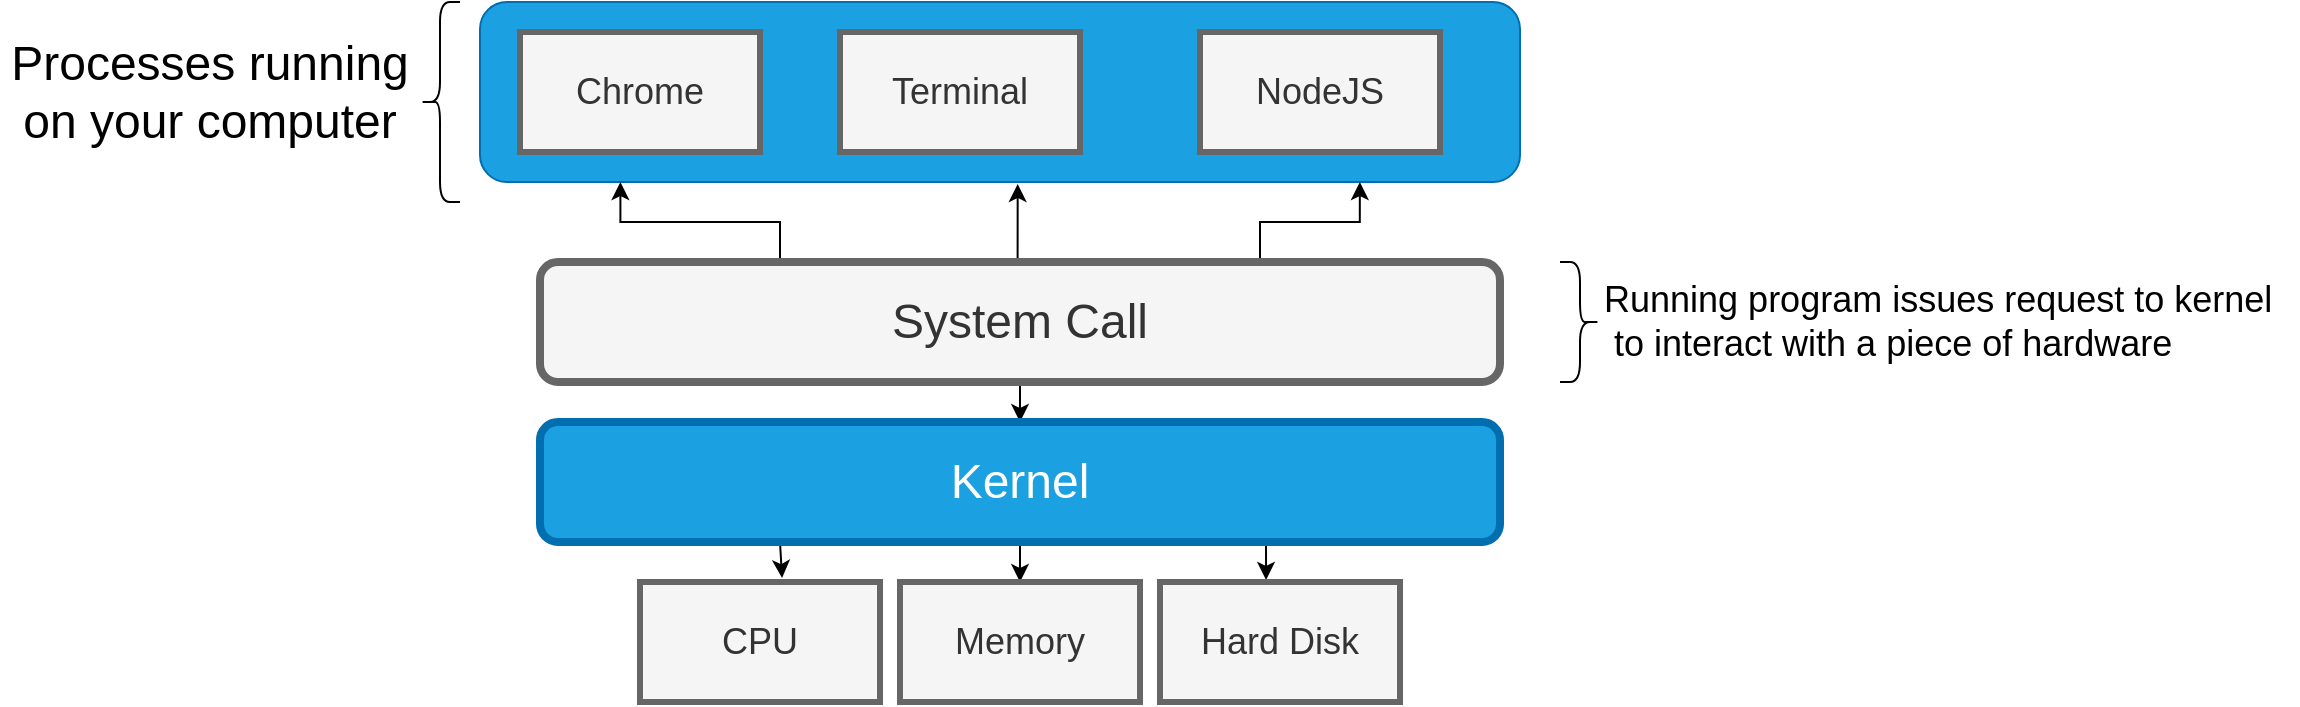 <mxfile version="13.1.3">
    <diagram id="6hGFLwfOUW9BJ-s0fimq" name="Page-1">
        <mxGraphModel dx="1120" dy="830" grid="1" gridSize="10" guides="1" tooltips="1" connect="1" arrows="1" fold="1" page="1" pageScale="1" pageWidth="3300" pageHeight="4681" math="0" shadow="0">
            <root>
                <mxCell id="0"/>
                <mxCell id="1" parent="0"/>
                <mxCell id="2" value="" style="rounded=1;whiteSpace=wrap;html=1;fillColor=#1ba1e2;strokeColor=#006EAF;fontColor=#ffffff;" parent="1" vertex="1">
                    <mxGeometry x="480" y="220" width="520" height="90" as="geometry"/>
                </mxCell>
                <mxCell id="3" value="&lt;font style=&quot;font-size: 18px&quot;&gt;Chrome&lt;/font&gt;" style="rounded=0;whiteSpace=wrap;html=1;fillColor=#f5f5f5;strokeColor=#666666;fontColor=#333333;strokeWidth=3;" parent="1" vertex="1">
                    <mxGeometry x="500" y="235" width="120" height="60" as="geometry"/>
                </mxCell>
                <mxCell id="4" value="&lt;font style=&quot;font-size: 18px&quot;&gt;Terminal&lt;/font&gt;" style="rounded=0;whiteSpace=wrap;html=1;fillColor=#f5f5f5;strokeColor=#666666;fontColor=#333333;" parent="1" vertex="1">
                    <mxGeometry x="660" y="235" width="120" height="60" as="geometry"/>
                </mxCell>
                <mxCell id="5" value="&lt;font style=&quot;font-size: 18px&quot;&gt;NodeJS&lt;/font&gt;" style="rounded=0;whiteSpace=wrap;html=1;fillColor=#f5f5f5;strokeColor=#666666;fontColor=#333333;strokeWidth=3;" parent="1" vertex="1">
                    <mxGeometry x="840" y="235" width="120" height="60" as="geometry"/>
                </mxCell>
                <mxCell id="6" value="" style="shape=curlyBracket;whiteSpace=wrap;html=1;rounded=1;direction=west;" parent="1" vertex="1">
                    <mxGeometry x="1020" y="350" width="20" height="60" as="geometry"/>
                </mxCell>
                <mxCell id="8" value="&lt;font style=&quot;font-size: 24px&quot;&gt;Processes running on your computer&lt;/font&gt;" style="text;html=1;strokeColor=none;fillColor=none;align=center;verticalAlign=middle;whiteSpace=wrap;rounded=0;" parent="1" vertex="1">
                    <mxGeometry x="240" y="242.5" width="210" height="45" as="geometry"/>
                </mxCell>
                <mxCell id="10" style="edgeStyle=orthogonalEdgeStyle;rounded=0;orthogonalLoop=1;jettySize=auto;html=1;exitX=0.25;exitY=0;exitDx=0;exitDy=0;entryX=0.135;entryY=1;entryDx=0;entryDy=0;entryPerimeter=0;" parent="1" source="9" target="2" edge="1">
                    <mxGeometry relative="1" as="geometry"/>
                </mxCell>
                <mxCell id="11" style="edgeStyle=orthogonalEdgeStyle;rounded=0;orthogonalLoop=1;jettySize=auto;html=1;exitX=0.5;exitY=0;exitDx=0;exitDy=0;entryX=0.517;entryY=1.011;entryDx=0;entryDy=0;entryPerimeter=0;" parent="1" source="9" target="2" edge="1">
                    <mxGeometry relative="1" as="geometry"/>
                </mxCell>
                <mxCell id="12" style="edgeStyle=orthogonalEdgeStyle;rounded=0;orthogonalLoop=1;jettySize=auto;html=1;exitX=0.75;exitY=0;exitDx=0;exitDy=0;entryX=0.846;entryY=1;entryDx=0;entryDy=0;entryPerimeter=0;" parent="1" source="9" target="2" edge="1">
                    <mxGeometry relative="1" as="geometry"/>
                </mxCell>
                <mxCell id="14" style="edgeStyle=orthogonalEdgeStyle;rounded=0;orthogonalLoop=1;jettySize=auto;html=1;exitX=0.5;exitY=1;exitDx=0;exitDy=0;entryX=0.5;entryY=0;entryDx=0;entryDy=0;" parent="1" source="9" target="13" edge="1">
                    <mxGeometry relative="1" as="geometry"/>
                </mxCell>
                <mxCell id="9" value="&lt;font style=&quot;font-size: 24px&quot;&gt;System Call&lt;/font&gt;" style="rounded=1;whiteSpace=wrap;html=1;fillColor=#f5f5f5;strokeColor=#666666;fontColor=#333333;strokeWidth=4;" parent="1" vertex="1">
                    <mxGeometry x="510" y="350" width="480" height="60" as="geometry"/>
                </mxCell>
                <mxCell id="22" style="edgeStyle=orthogonalEdgeStyle;rounded=0;orthogonalLoop=1;jettySize=auto;html=1;exitX=0.25;exitY=1;exitDx=0;exitDy=0;entryX=0.592;entryY=-0.033;entryDx=0;entryDy=0;entryPerimeter=0;" parent="1" source="13" target="15" edge="1">
                    <mxGeometry relative="1" as="geometry"/>
                </mxCell>
                <mxCell id="23" style="edgeStyle=orthogonalEdgeStyle;rounded=0;orthogonalLoop=1;jettySize=auto;html=1;exitX=0.5;exitY=1;exitDx=0;exitDy=0;entryX=0.5;entryY=0;entryDx=0;entryDy=0;" parent="1" source="13" target="16" edge="1">
                    <mxGeometry relative="1" as="geometry"/>
                </mxCell>
                <mxCell id="24" style="edgeStyle=orthogonalEdgeStyle;rounded=0;orthogonalLoop=1;jettySize=auto;html=1;exitX=0.75;exitY=1;exitDx=0;exitDy=0;entryX=0.442;entryY=-0.017;entryDx=0;entryDy=0;entryPerimeter=0;" parent="1" source="13" target="17" edge="1">
                    <mxGeometry relative="1" as="geometry"/>
                </mxCell>
                <mxCell id="13" value="&lt;font style=&quot;font-size: 24px&quot;&gt;Kernel&lt;/font&gt;" style="rounded=1;whiteSpace=wrap;html=1;fillColor=#1ba1e2;strokeColor=#006EAF;fontColor=#ffffff;strokeWidth=4;" parent="1" vertex="1">
                    <mxGeometry x="510" y="430" width="480" height="60" as="geometry"/>
                </mxCell>
                <mxCell id="15" value="&lt;font style=&quot;font-size: 18px&quot;&gt;CPU&lt;/font&gt;" style="rounded=0;whiteSpace=wrap;html=1;fillColor=#f5f5f5;strokeColor=#666666;fontColor=#333333;strokeWidth=3;" parent="1" vertex="1">
                    <mxGeometry x="560" y="510" width="120" height="60" as="geometry"/>
                </mxCell>
                <mxCell id="16" value="&lt;font style=&quot;font-size: 18px&quot;&gt;Memory&lt;/font&gt;" style="rounded=0;whiteSpace=wrap;html=1;fillColor=#f5f5f5;strokeColor=#666666;fontColor=#333333;strokeWidth=3;" parent="1" vertex="1">
                    <mxGeometry x="690" y="510" width="120" height="60" as="geometry"/>
                </mxCell>
                <mxCell id="17" value="&lt;font style=&quot;font-size: 18px&quot;&gt;Hard Disk&lt;/font&gt;" style="rounded=0;whiteSpace=wrap;html=1;fillColor=#f5f5f5;strokeColor=#666666;fontColor=#333333;strokeWidth=3;" parent="1" vertex="1">
                    <mxGeometry x="820" y="510" width="120" height="60" as="geometry"/>
                </mxCell>
                <mxCell id="25" value="&lt;font style=&quot;font-size: 18px&quot;&gt;Running program issues request to kernel&lt;br&gt;&amp;nbsp;to interact with a piece of hardware&lt;/font&gt;" style="text;html=1;strokeColor=none;fillColor=none;align=left;verticalAlign=middle;whiteSpace=wrap;rounded=0;" parent="1" vertex="1">
                    <mxGeometry x="1040" y="350" width="349" height="60" as="geometry"/>
                </mxCell>
                <mxCell id="26" value="" style="shape=curlyBracket;whiteSpace=wrap;html=1;rounded=1;" parent="1" vertex="1">
                    <mxGeometry x="450" y="220" width="20" height="100" as="geometry"/>
                </mxCell>
                <mxCell id="27" value="&lt;font style=&quot;font-size: 18px&quot;&gt;Terminal&lt;/font&gt;" style="rounded=0;whiteSpace=wrap;html=1;fillColor=#f5f5f5;strokeColor=#666666;fontColor=#333333;strokeWidth=3;" vertex="1" parent="1">
                    <mxGeometry x="660" y="235" width="120" height="60" as="geometry"/>
                </mxCell>
            </root>
        </mxGraphModel>
    </diagram>
</mxfile>